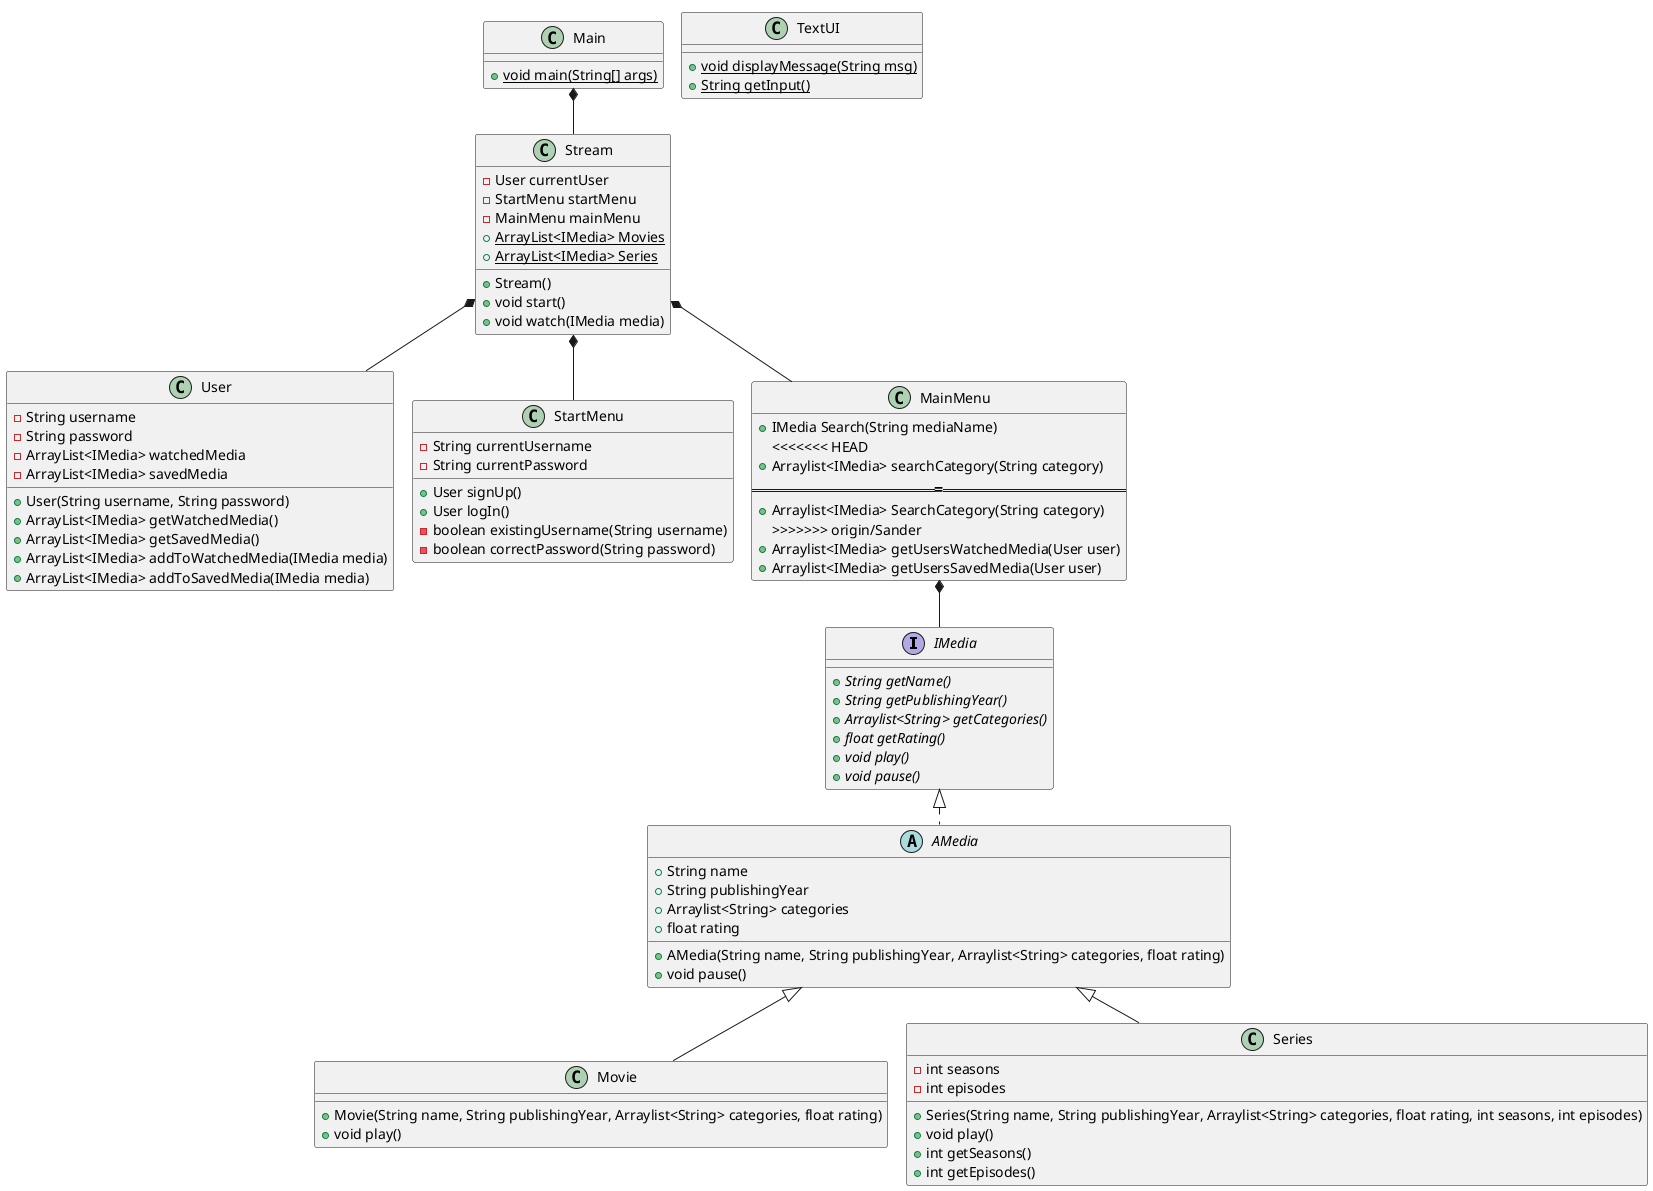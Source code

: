 @startuml
!pragma layout smetana

interface IMedia {
    + {abstract} String getName()
    + {abstract} String getPublishingYear()
    + {abstract} Arraylist<String> getCategories()
    + {abstract} float getRating()
    + {abstract} void play()
    + {abstract} void pause()
}
abstract class AMedia implements IMedia {
    + String name
    + String publishingYear
    + Arraylist<String> categories
    + float rating
    + AMedia(String name, String publishingYear, Arraylist<String> categories, float rating)
    + void pause()
}
class Movie extends AMedia {
    + Movie(String name, String publishingYear, Arraylist<String> categories, float rating)
    + void play()
}
class Series extends AMedia {
    - int seasons
    - int episodes
    + Series(String name, String publishingYear, Arraylist<String> categories, float rating, int seasons, int episodes)
    + void play()
    + int getSeasons()
    + int getEpisodes()
}
class User {
    - String username
    - String password
    - ArrayList<IMedia> watchedMedia
    - ArrayList<IMedia> savedMedia
    + User(String username, String password)
    + ArrayList<IMedia> getWatchedMedia()
    + ArrayList<IMedia> getSavedMedia()
    + ArrayList<IMedia> addToWatchedMedia(IMedia media)
    + ArrayList<IMedia> addToSavedMedia(IMedia media)
}
class StartMenu {
    - String currentUsername
    - String currentPassword
    + User signUp()
    + User logIn()
    - boolean existingUsername(String username)
    - boolean correctPassword(String password)
}
class MainMenu {
    + IMedia Search(String mediaName)
<<<<<<< HEAD
    + Arraylist<IMedia> searchCategory(String category)
=======
    + Arraylist<IMedia> SearchCategory(String category)
>>>>>>> origin/Sander
    + Arraylist<IMedia> getUsersWatchedMedia(User user)
    + Arraylist<IMedia> getUsersSavedMedia(User user)
}

class TextUI {
    + {static} void displayMessage(String msg)
    + {static} String getInput()
}

class Main {
    + {static} void main(String[] args)
}

class Stream{
    - User currentUser
    - StartMenu startMenu
    - MainMenu mainMenu
    + {static} ArrayList<IMedia> Movies
    + {static} ArrayList<IMedia> Series
    + Stream()
    + void start()
    + void watch(IMedia media)
}

Main *-- Stream

Stream *-- StartMenu
Stream *-- MainMenu
Stream *-- User
MainMenu *-- IMedia

@enduml